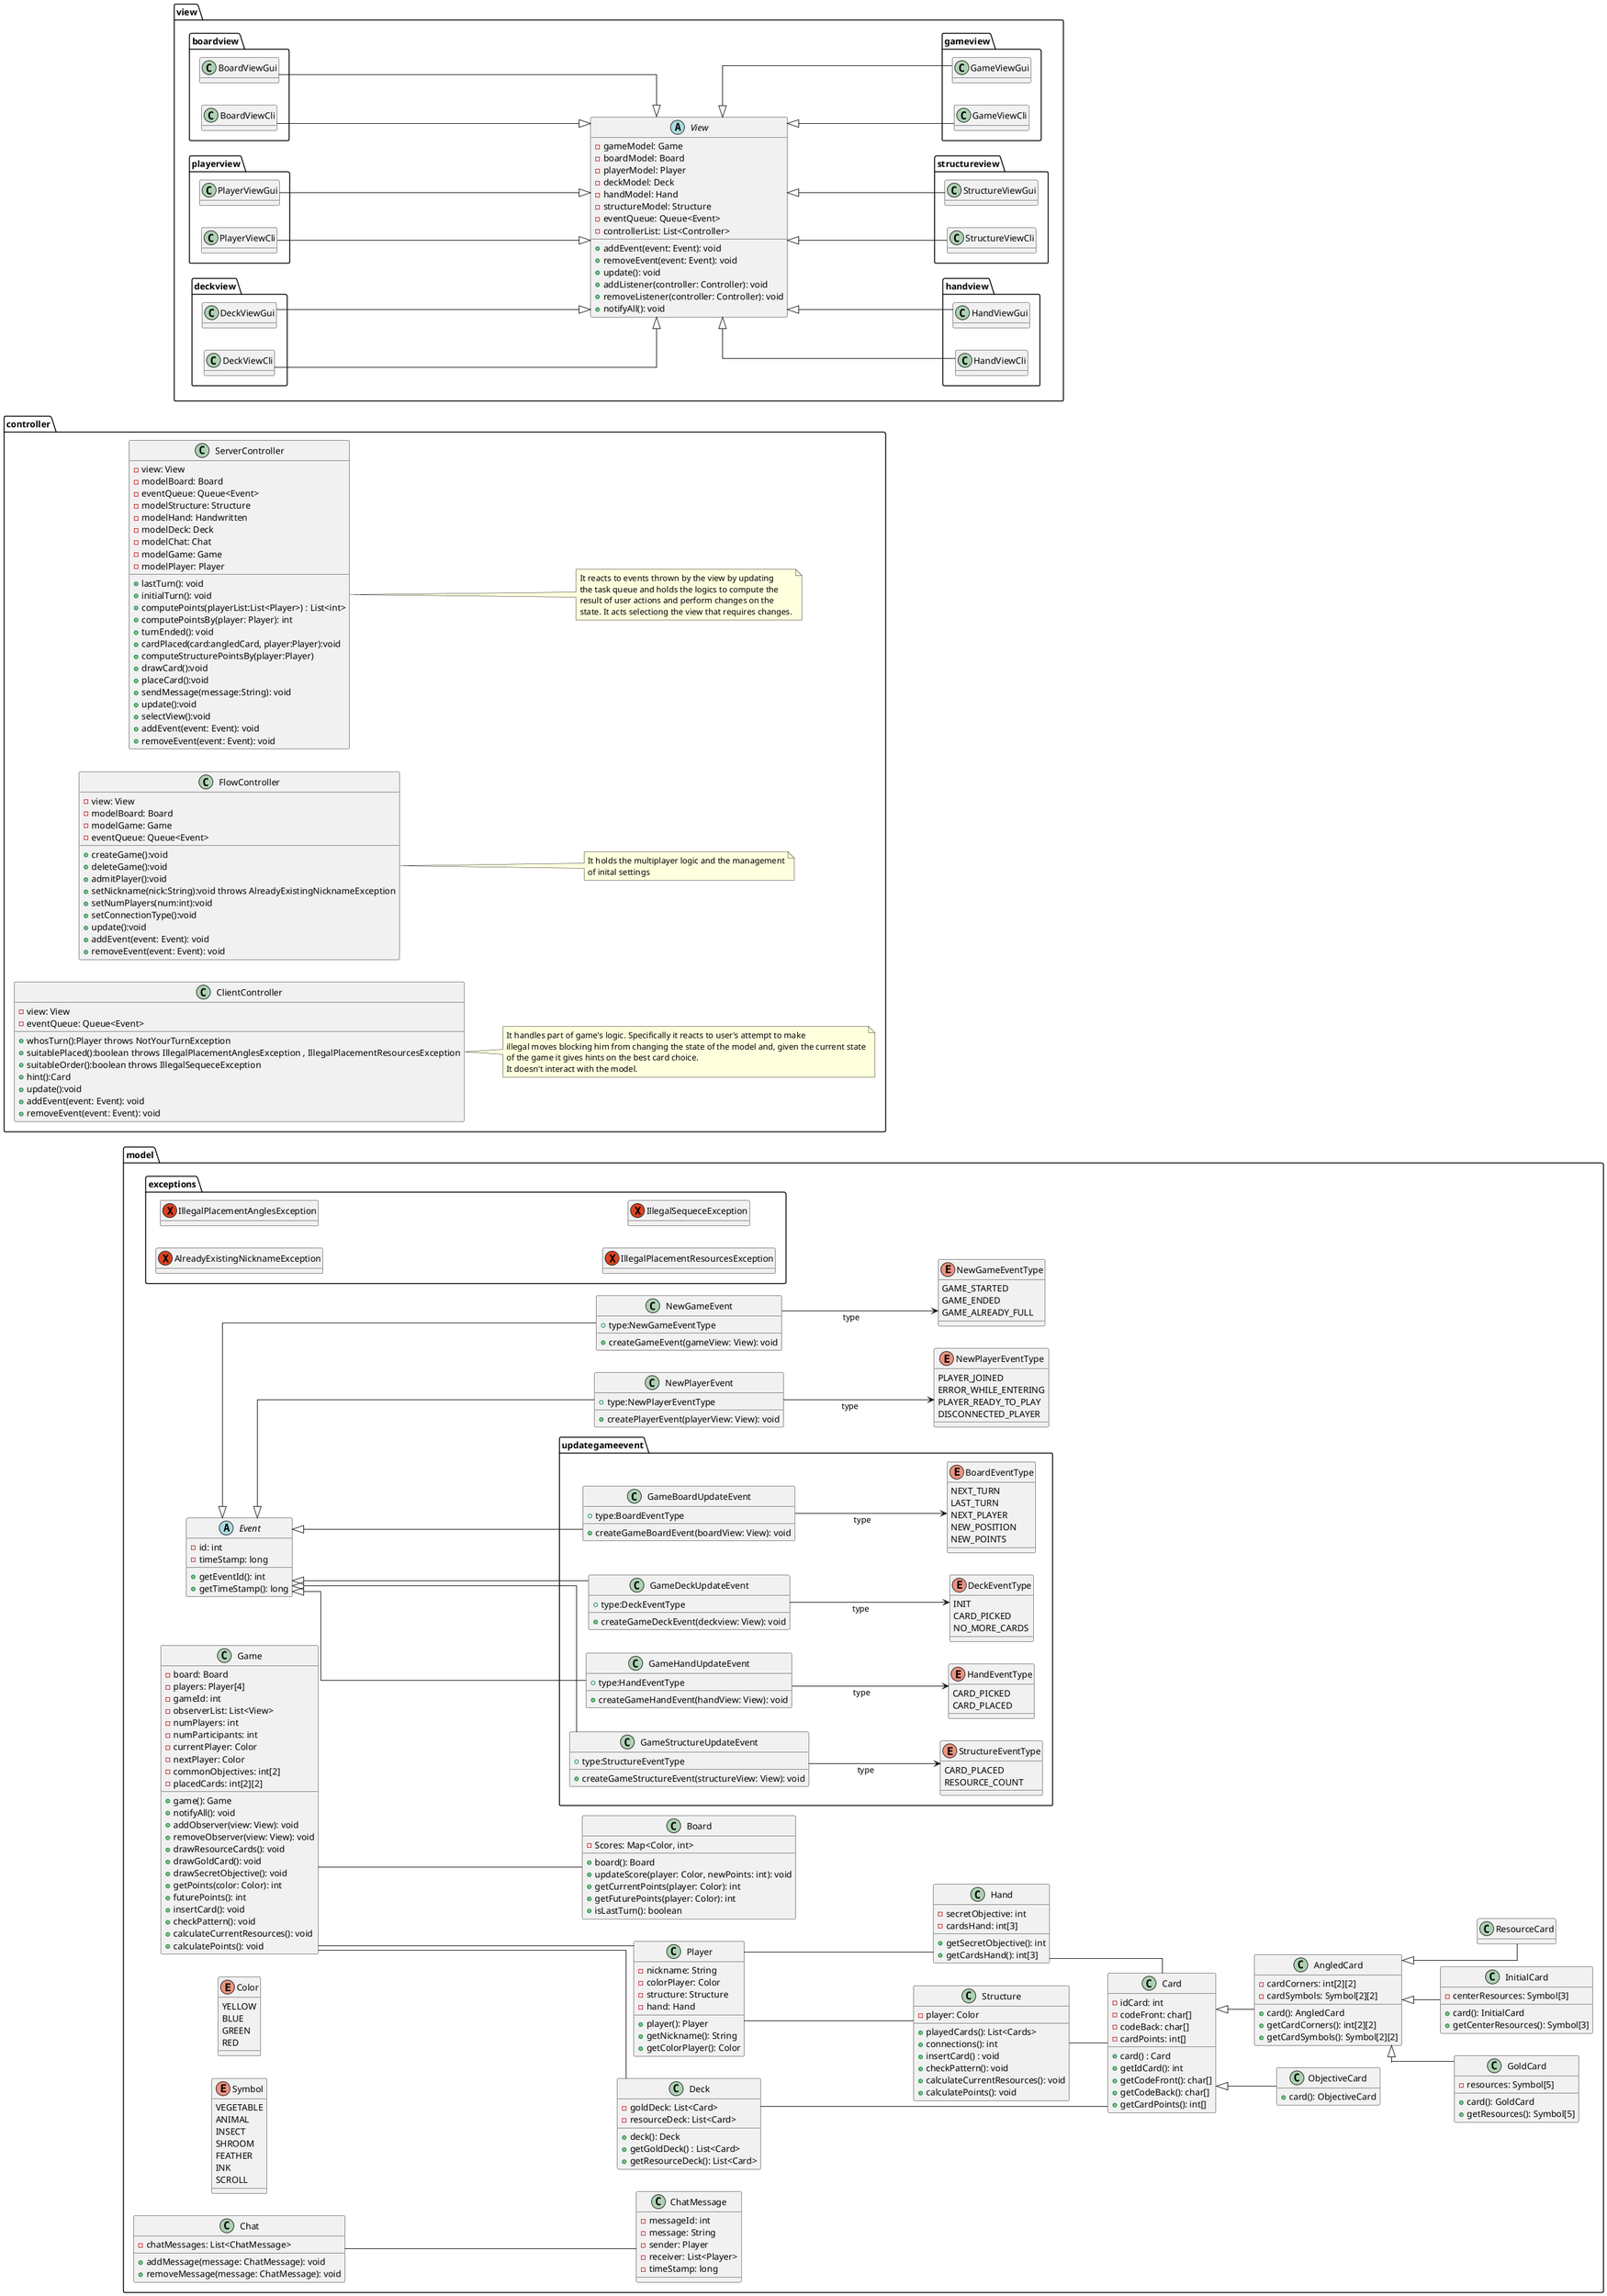 @startuml uml

hide empty fields
skinparam linetype ortho

package model {
    class Game {
        - board: Board
        - players: Player[4]
        - gameId: int
        - observerList: List<View>
        - numPlayers: int
        - numParticipants: int
        '- ?StadioGioco
        - currentPlayer: Color
        - nextPlayer: Color
        - commonObjectives: int[2]
        - placedCards: int[2][2]

        'General'
        + game(): Game
        + notifyAll(): void
        + addObserver(view: View): void
        + removeObserver(view: View): void
        'Initial'
        + drawResourceCards(): void
        + drawGoldCard(): void
        + drawSecretObjective(): void
        'Board'
        + getPoints(color: Color): int
        + futurePoints(): int
        'Structure'
        + insertCard(): void
        + checkPattern(): void
        + calculateCurrentResources(): void
        + calculatePoints(): void
    }

    class Player {
        - nickname: String
        - colorPlayer: Color
        - structure: Structure
        - hand: Hand
        + player(): Player
        + getNickname(): String
        + getColorPlayer(): Color
        }

    class Board {
        - Scores: Map<Color, int>

        + board(): Board
        + updateScore(player: Color, newPoints: int): void
        'modifica la mappa dello Scores'
        + getCurrentPoints(player: Color): int
        + getFuturePoints(player: Color): int
        + isLastTurn(): boolean
    }

    class Card {
        'Color lo codifichiam nell'id? o lo salviamo in una var?
        - idCard: int
        - codeFront: char[]
        - codeBack: char[]
        - cardPoints: int[]

        + card() : Card
        + getIdCard(): int
        + getCodeFront(): char[]
        + getCodeBack(): char[]
        + getCardPoints(): int[]
    }

    class ObjectiveCard extends Card {
        'tipo dell'obiettivo con enum? o codificato?'
        'non chiarissimo come caratterizzare l'obiettivo'

        + card(): ObjectiveCard
    }

    class AngledCard extends Card {
        - cardCorners: int[2][2]
        'decidere valore di default per corner non presente, corner presente non collegato, Id/puntatore carrta'
        - cardSymbols: Symbol[2][2]

        + card(): AngledCard
        + getCardCorners(): int[2][2]
        + getCardSymbols(): Symbol[2][2]
    }

    class GoldCard extends AngledCard {
        - resources: Symbol[5]
        'tipo ^ da capire'
        'caratterizzare tipo obiettivo'

        + card(): GoldCard
        + getResources(): Symbol[5]
    }

    class InitialCard extends AngledCard {
        - centerResources: Symbol[3]
        'tipo da capire'

        + card(): InitialCard
        + getCenterResources(): Symbol[3]
    }

    class ResourceCard extends AngledCard {}

    class Structure {
        'è necessario che abbia player se è unico di un playre?'
        - player: Color
        + playedCards(): List<Cards>
        'può restituire la prima carta della struttura da cui ripercorrere ricorsivamente le connessioni'
        'può restituire una lista con le connessioni ordinate'
        + connections(): int
        + insertCard() : void
        + checkPattern(): void
        + calculateCurrentResources(): void
        + calculatePoints(): void
    }

    class Deck {
        'check sul tipo dinamico statico'
        - goldDeck: List<Card>
        - resourceDeck: List<Card>

        + deck(): Deck
        + getGoldDeck() : List<Card>
        + getResourceDeck(): List<Card>
    }

    class Hand {
        - secretObjective: int
        - cardsHand: int[3]

        + getSecretObjective(): int
        + getCardsHand(): int[3]
    }

    enum Color {
        YELLOW
        BLUE
        GREEN
        RED
    }

    enum Symbol {
        VEGETABLE
        ANIMAL
        INSECT
        SHROOM
        FEATHER
        INK
        SCROLL
    }

    abstract class Event {
        - id: int
        - timeStamp: long
        + getEventId(): int
        + getTimeStamp(): long
    }

    class NewPlayerEvent extends Event{
        + createPlayerEvent(playerView: View): void
        +type:NewPlayerEventType
    }

    class NewGameEvent extends Event{
        + createGameEvent(gameView: View): void
        +type:NewGameEventType
    }

    package updategameevent {
        enum BoardEventType{
            NEXT_TURN
            LAST_TURN
            NEXT_PLAYER
            NEW_POSITION
            NEW_POINTS
        }
        enum DeckEventType{
            INIT
            CARD_PICKED
            NO_MORE_CARDS
        }
        enum HandEventType{
            CARD_PICKED
            CARD_PLACED
        }
        enum StructureEventType{
            CARD_PLACED
            RESOURCE_COUNT
        }

        class GameBoardUpdateEvent {
            + createGameBoardEvent(boardView: View): void
            + type:BoardEventType
 
        }

        class GameDeckUpdateEvent {
            + createGameDeckEvent(deckview: View): void
            + type:DeckEventType
        }

        class GameHandUpdateEvent {
            + createGameHandEvent(handView: View): void
            + type:HandEventType
        }

        class GameStructureUpdateEvent {
            + createGameStructureEvent(structureView: View): void
            + type:StructureEventType
        }
    }

    enum NewPlayerEventType{
        PLAYER_JOINED
        ERROR_WHILE_ENTERING
        PLAYER_READY_TO_PLAY
        DISCONNECTED_PLAYER
    }

    enum NewGameEventType{
        GAME_STARTED
        GAME_ENDED
        GAME_ALREADY_FULL
    }

    class ChatMessage {
        - messageId: int
        - message: String
        - sender: Player
        - receiver: List<Player>
        - timeStamp: long
    }

    class Chat {
        - chatMessages: List<ChatMessage>
        + addMessage(message: ChatMessage): void
        + removeMessage(message: ChatMessage): void
    }

    package exceptions{
        exception AlreadyExistingNicknameException{}
        exception IllegalPlacementAnglesException{}
        exception IllegalPlacementResourcesException{}
        exception IllegalSequeceException{}
    }
}

package controller {
    class ServerController{
        - view: View
        - modelBoard: Board 
        - eventQueue: Queue<Event>
        - modelStructure: Structure
        - modelHand: Handwritten
        - modelDeck: Deck 
        - modelChat: Chat 
        - modelGame: Game
        - modelPlayer: Player
        ' Controller state changes
        + lastTurn(): void
        + initialTurn(): void
        + computePoints(playerList:List<Player>) : List<int>
        + computePointsBy(player: Player): int
        + turnEnded(): void
        + cardPlaced(card:angledCard, player:Player):void
        + computeStructurePointsBy(player:Player)
        + drawCard():void
        + placeCard():void
        + sendMessage(message:String): void
        'User gesture consumer from view 
        + update():void
        + selectView():void
        + addEvent(event: Event): void
        + removeEvent(event: Event): void
    }

    note bottom
    It reacts to events thrown by the view by updating 
    the task queue and holds the logics to compute the 
    result of user actions and perform changes on the
    state. It acts selectiong the view that requires changes.
    end note

    class FlowController{
        - view: View
        - modelBoard: Board 
        - modelGame: Game
        - eventQueue: Queue<Event>
        'Controller state changes
        + createGame():void
        + deleteGame():void
        + admitPlayer():void
        + setNickname(nick:String):void throws AlreadyExistingNicknameException
        + setNumPlayers(num:int):void
        + setConnectionType():void
        'User gesture consumer from view 
        + update():void
        + addEvent(event: Event): void
        + removeEvent(event: Event): void
    }

    note bottom
    It holds the multiplayer logic and the management
    of inital settings
    end note

    class ClientController{
        - view: View
        - eventQueue: Queue<Event>
        'Action performed by user that doesn't affect the state of the model
        + whosTurn():Player throws NotYourTurnException 
        + suitablePlaced():boolean throws IllegalPlacementAnglesException , IllegalPlacementResourcesException 
        + suitableOrder():boolean throws IllegalSequeceException 
        + hint():Card
        'User gesture consumer from view 
        + update():void
        + addEvent(event: Event): void
        + removeEvent(event: Event): void
    }

    note bottom
    It handles part of game's logic. Specifically it reacts to user's attempt to make 
    illegal moves blocking him from changing the state of the model and, given the current state
    of the game it gives hints on the best card choice.
    It doesn't interact with the model.
    end note
}

package view {
    abstract View {
        - gameModel: Game
        - boardModel: Board
        - playerModel: Player
        - deckModel: Deck
        - handModel: Hand
        - structureModel: Structure
        - eventQueue: Queue<Event>
        - controllerList: List<Controller>
        + addEvent(event: Event): void
        + removeEvent(event: Event): void
        + update(): void
        + addListener(controller: Controller): void
        + removeListener(controller: Controller): void
        + notifyAll(): void
    }

    package boardview {
        class BoardViewGui {}
        class BoardViewCli {}
    }

    package playerview {
        class PlayerViewGui {}
        class PlayerViewCli {}
    }

    package deckview {
        class DeckViewGui {}
        class DeckViewCli {}
    }

    package handview {
        class HandViewGui {}
        class HandViewCli {}
    }

    package structureview {
        class StructureViewGui {}
        class StructureViewCli {}
    }

    package gameview {
        class GameViewGui {}
        class GameViewCli {}
    }
}

Game -- Player
Game -- Deck
Game -- Board
Deck -- Card
Player -- Hand
Player -- Structure
Structure -- Card
Hand -- Card

Chat -- ChatMessage

GameStructureUpdateEvent -up-|> Event
GameHandUpdateEvent -up-|> Event
GameDeckUpdateEvent -up-|> Event
GameBoardUpdateEvent -up-|> Event

BoardViewGui --|> View
BoardViewCli --|> View
PlayerViewGui --|> View
PlayerViewCli --|> View
DeckViewGui --|> View
DeckViewCli --|> View
HandViewGui -up-|> View
HandViewCli -up-|> View
StructureViewGui -up-|> View
StructureViewCli -up-|> View
GameViewGui -up-|> View
GameViewCli -up-|> View

GameBoardUpdateEvent --> BoardEventType : type
GameDeckUpdateEvent --> DeckEventType : type
GameHandUpdateEvent --> HandEventType : type
GameStructureUpdateEvent --> StructureEventType : type

NewPlayerEvent --> NewPlayerEventType : type
NewGameEvent --> NewGameEventType : type

left to right direction
@enduml